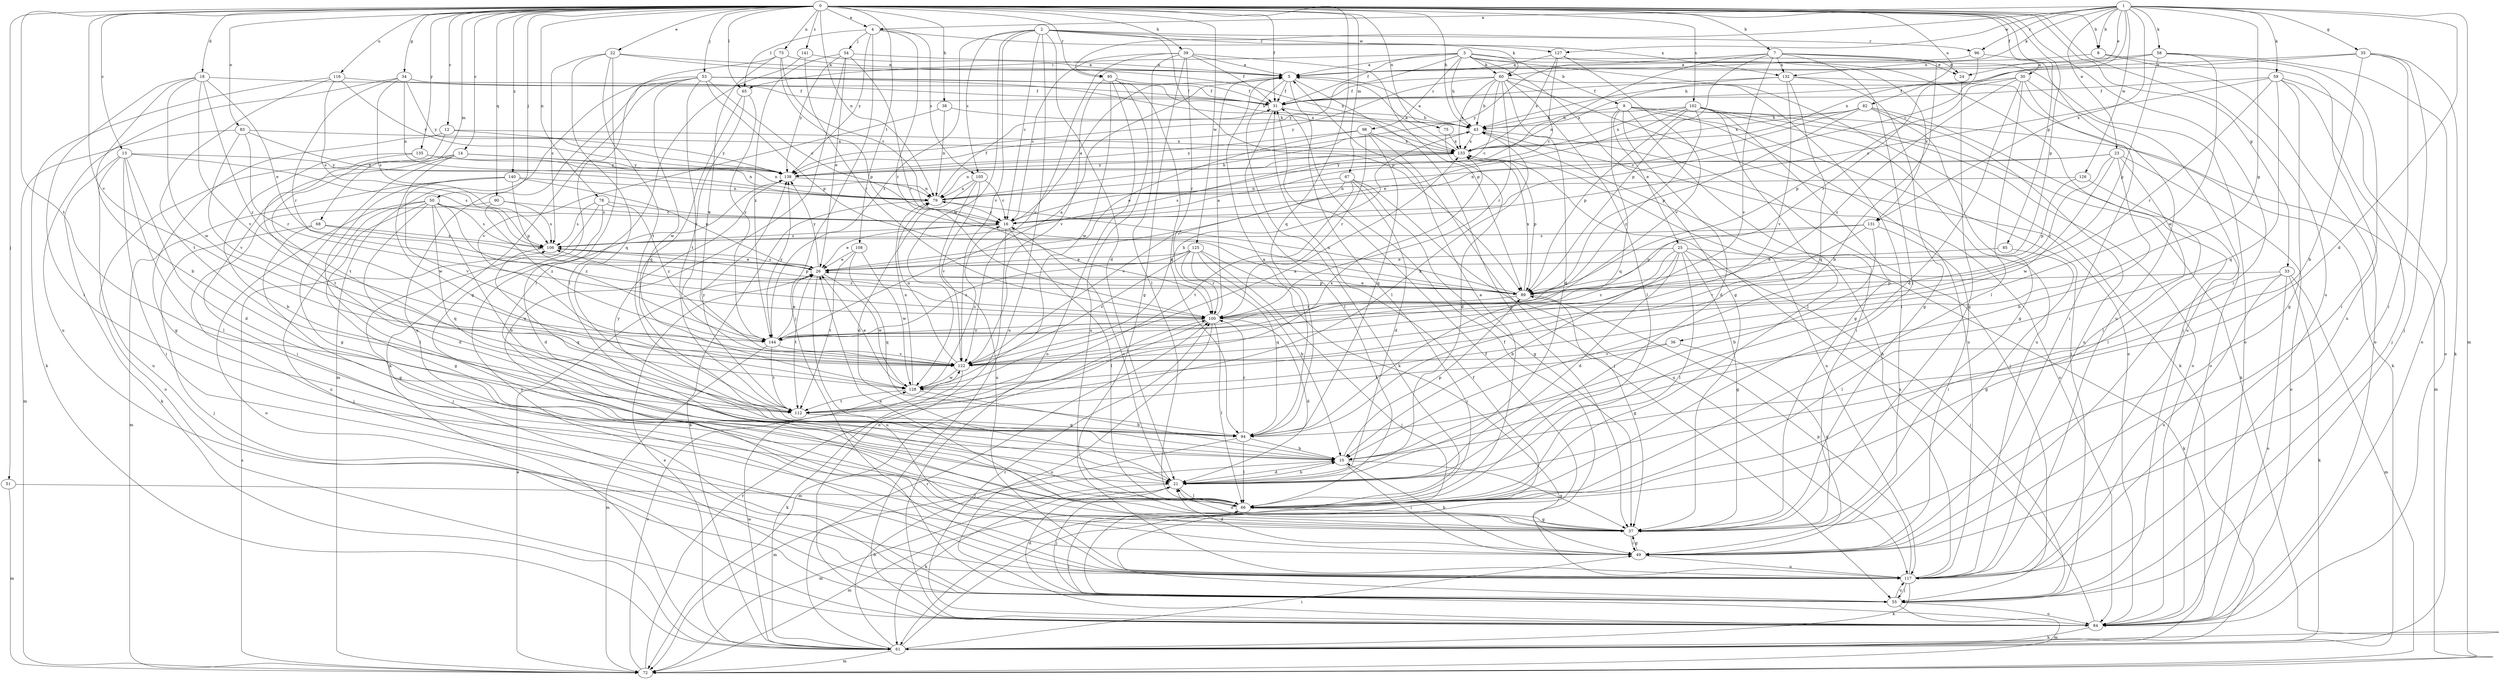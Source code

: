 strict digraph  {
0;
1;
2;
3;
4;
5;
7;
8;
9;
10;
12;
13;
14;
16;
18;
21;
22;
23;
24;
25;
26;
30;
31;
33;
34;
35;
36;
37;
38;
39;
43;
49;
50;
51;
53;
54;
55;
58;
59;
60;
61;
65;
66;
67;
68;
72;
73;
75;
78;
79;
82;
83;
84;
85;
89;
90;
94;
95;
96;
98;
100;
102;
105;
106;
108;
112;
116;
117;
122;
125;
126;
127;
128;
131;
132;
133;
135;
138;
140;
141;
144;
0 -> 4  [label=a];
0 -> 7  [label=b];
0 -> 8  [label=b];
0 -> 12  [label=c];
0 -> 13  [label=c];
0 -> 14  [label=c];
0 -> 18  [label=d];
0 -> 22  [label=e];
0 -> 30  [label=f];
0 -> 31  [label=f];
0 -> 33  [label=g];
0 -> 34  [label=g];
0 -> 38  [label=h];
0 -> 39  [label=h];
0 -> 43  [label=h];
0 -> 49  [label=i];
0 -> 50  [label=j];
0 -> 51  [label=j];
0 -> 53  [label=j];
0 -> 65  [label=l];
0 -> 67  [label=m];
0 -> 68  [label=m];
0 -> 73  [label=n];
0 -> 75  [label=n];
0 -> 78  [label=n];
0 -> 79  [label=n];
0 -> 82  [label=o];
0 -> 83  [label=o];
0 -> 85  [label=p];
0 -> 89  [label=p];
0 -> 90  [label=q];
0 -> 94  [label=q];
0 -> 95  [label=r];
0 -> 102  [label=s];
0 -> 108  [label=t];
0 -> 112  [label=t];
0 -> 116  [label=u];
0 -> 117  [label=u];
0 -> 122  [label=v];
0 -> 125  [label=w];
0 -> 135  [label=y];
0 -> 140  [label=z];
0 -> 141  [label=z];
1 -> 4  [label=a];
1 -> 8  [label=b];
1 -> 16  [label=c];
1 -> 21  [label=d];
1 -> 23  [label=e];
1 -> 24  [label=e];
1 -> 35  [label=g];
1 -> 36  [label=g];
1 -> 58  [label=k];
1 -> 59  [label=k];
1 -> 60  [label=k];
1 -> 72  [label=m];
1 -> 95  [label=r];
1 -> 96  [label=r];
1 -> 126  [label=w];
1 -> 127  [label=w];
1 -> 131  [label=x];
2 -> 16  [label=c];
2 -> 21  [label=d];
2 -> 60  [label=k];
2 -> 84  [label=o];
2 -> 89  [label=p];
2 -> 96  [label=r];
2 -> 105  [label=s];
2 -> 122  [label=v];
2 -> 127  [label=w];
2 -> 128  [label=w];
2 -> 144  [label=z];
3 -> 5  [label=a];
3 -> 9  [label=b];
3 -> 24  [label=e];
3 -> 31  [label=f];
3 -> 37  [label=g];
3 -> 43  [label=h];
3 -> 49  [label=i];
3 -> 60  [label=k];
3 -> 65  [label=l];
3 -> 98  [label=r];
3 -> 131  [label=x];
3 -> 138  [label=y];
4 -> 54  [label=j];
4 -> 55  [label=j];
4 -> 65  [label=l];
4 -> 100  [label=r];
4 -> 105  [label=s];
4 -> 132  [label=x];
4 -> 138  [label=y];
5 -> 31  [label=f];
5 -> 37  [label=g];
5 -> 61  [label=k];
5 -> 66  [label=l];
7 -> 10  [label=b];
7 -> 24  [label=e];
7 -> 66  [label=l];
7 -> 79  [label=n];
7 -> 84  [label=o];
7 -> 89  [label=p];
7 -> 122  [label=v];
7 -> 132  [label=x];
7 -> 138  [label=y];
8 -> 84  [label=o];
8 -> 117  [label=u];
8 -> 132  [label=x];
9 -> 21  [label=d];
9 -> 25  [label=e];
9 -> 43  [label=h];
9 -> 49  [label=i];
9 -> 55  [label=j];
9 -> 61  [label=k];
9 -> 72  [label=m];
9 -> 94  [label=q];
9 -> 117  [label=u];
10 -> 21  [label=d];
10 -> 37  [label=g];
10 -> 49  [label=i];
10 -> 89  [label=p];
10 -> 138  [label=y];
12 -> 37  [label=g];
12 -> 112  [label=t];
12 -> 133  [label=x];
12 -> 138  [label=y];
13 -> 21  [label=d];
13 -> 49  [label=i];
13 -> 61  [label=k];
13 -> 66  [label=l];
13 -> 106  [label=s];
13 -> 117  [label=u];
13 -> 138  [label=y];
14 -> 37  [label=g];
14 -> 49  [label=i];
14 -> 79  [label=n];
14 -> 84  [label=o];
14 -> 128  [label=w];
14 -> 138  [label=y];
16 -> 5  [label=a];
16 -> 26  [label=e];
16 -> 66  [label=l];
16 -> 84  [label=o];
16 -> 106  [label=s];
18 -> 10  [label=b];
18 -> 26  [label=e];
18 -> 31  [label=f];
18 -> 66  [label=l];
18 -> 122  [label=v];
18 -> 128  [label=w];
18 -> 144  [label=z];
21 -> 10  [label=b];
21 -> 16  [label=c];
21 -> 55  [label=j];
21 -> 61  [label=k];
21 -> 66  [label=l];
21 -> 72  [label=m];
22 -> 5  [label=a];
22 -> 66  [label=l];
22 -> 94  [label=q];
22 -> 106  [label=s];
22 -> 112  [label=t];
22 -> 133  [label=x];
23 -> 10  [label=b];
23 -> 66  [label=l];
23 -> 79  [label=n];
23 -> 84  [label=o];
23 -> 100  [label=r];
23 -> 128  [label=w];
23 -> 138  [label=y];
24 -> 37  [label=g];
25 -> 10  [label=b];
25 -> 21  [label=d];
25 -> 26  [label=e];
25 -> 37  [label=g];
25 -> 55  [label=j];
25 -> 61  [label=k];
25 -> 66  [label=l];
25 -> 144  [label=z];
26 -> 89  [label=p];
26 -> 106  [label=s];
26 -> 112  [label=t];
26 -> 117  [label=u];
26 -> 128  [label=w];
26 -> 138  [label=y];
30 -> 21  [label=d];
30 -> 31  [label=f];
30 -> 49  [label=i];
30 -> 66  [label=l];
30 -> 89  [label=p];
30 -> 117  [label=u];
30 -> 144  [label=z];
31 -> 43  [label=h];
31 -> 66  [label=l];
33 -> 61  [label=k];
33 -> 66  [label=l];
33 -> 72  [label=m];
33 -> 84  [label=o];
33 -> 89  [label=p];
33 -> 117  [label=u];
34 -> 31  [label=f];
34 -> 79  [label=n];
34 -> 100  [label=r];
34 -> 106  [label=s];
34 -> 117  [label=u];
34 -> 138  [label=y];
35 -> 5  [label=a];
35 -> 10  [label=b];
35 -> 43  [label=h];
35 -> 49  [label=i];
35 -> 55  [label=j];
35 -> 61  [label=k];
36 -> 37  [label=g];
36 -> 112  [label=t];
36 -> 122  [label=v];
37 -> 21  [label=d];
37 -> 26  [label=e];
37 -> 49  [label=i];
38 -> 43  [label=h];
38 -> 79  [label=n];
38 -> 122  [label=v];
39 -> 5  [label=a];
39 -> 16  [label=c];
39 -> 31  [label=f];
39 -> 37  [label=g];
39 -> 66  [label=l];
39 -> 89  [label=p];
39 -> 100  [label=r];
39 -> 122  [label=v];
43 -> 5  [label=a];
43 -> 55  [label=j];
43 -> 84  [label=o];
43 -> 133  [label=x];
49 -> 10  [label=b];
49 -> 21  [label=d];
49 -> 37  [label=g];
49 -> 117  [label=u];
50 -> 10  [label=b];
50 -> 16  [label=c];
50 -> 21  [label=d];
50 -> 37  [label=g];
50 -> 55  [label=j];
50 -> 84  [label=o];
50 -> 94  [label=q];
50 -> 106  [label=s];
50 -> 144  [label=z];
51 -> 66  [label=l];
51 -> 72  [label=m];
53 -> 16  [label=c];
53 -> 31  [label=f];
53 -> 43  [label=h];
53 -> 61  [label=k];
53 -> 72  [label=m];
53 -> 89  [label=p];
53 -> 117  [label=u];
53 -> 122  [label=v];
53 -> 128  [label=w];
53 -> 133  [label=x];
54 -> 5  [label=a];
54 -> 26  [label=e];
54 -> 100  [label=r];
54 -> 117  [label=u];
54 -> 138  [label=y];
54 -> 144  [label=z];
55 -> 21  [label=d];
55 -> 31  [label=f];
55 -> 72  [label=m];
55 -> 84  [label=o];
55 -> 117  [label=u];
55 -> 138  [label=y];
58 -> 5  [label=a];
58 -> 49  [label=i];
58 -> 84  [label=o];
58 -> 89  [label=p];
58 -> 128  [label=w];
58 -> 133  [label=x];
59 -> 16  [label=c];
59 -> 31  [label=f];
59 -> 37  [label=g];
59 -> 55  [label=j];
59 -> 84  [label=o];
59 -> 94  [label=q];
59 -> 100  [label=r];
60 -> 16  [label=c];
60 -> 21  [label=d];
60 -> 31  [label=f];
60 -> 43  [label=h];
60 -> 61  [label=k];
60 -> 66  [label=l];
60 -> 84  [label=o];
60 -> 100  [label=r];
60 -> 133  [label=x];
60 -> 138  [label=y];
61 -> 10  [label=b];
61 -> 26  [label=e];
61 -> 31  [label=f];
61 -> 49  [label=i];
61 -> 72  [label=m];
61 -> 100  [label=r];
61 -> 128  [label=w];
65 -> 94  [label=q];
65 -> 112  [label=t];
65 -> 144  [label=z];
66 -> 5  [label=a];
66 -> 37  [label=g];
66 -> 72  [label=m];
67 -> 21  [label=d];
67 -> 37  [label=g];
67 -> 79  [label=n];
67 -> 112  [label=t];
67 -> 117  [label=u];
67 -> 122  [label=v];
68 -> 26  [label=e];
68 -> 37  [label=g];
68 -> 55  [label=j];
68 -> 106  [label=s];
72 -> 26  [label=e];
72 -> 100  [label=r];
72 -> 106  [label=s];
72 -> 122  [label=v];
73 -> 5  [label=a];
73 -> 16  [label=c];
73 -> 37  [label=g];
73 -> 89  [label=p];
73 -> 122  [label=v];
75 -> 21  [label=d];
75 -> 133  [label=x];
78 -> 16  [label=c];
78 -> 21  [label=d];
78 -> 55  [label=j];
78 -> 106  [label=s];
78 -> 144  [label=z];
79 -> 16  [label=c];
79 -> 31  [label=f];
79 -> 43  [label=h];
79 -> 61  [label=k];
82 -> 16  [label=c];
82 -> 37  [label=g];
82 -> 43  [label=h];
82 -> 84  [label=o];
82 -> 89  [label=p];
82 -> 117  [label=u];
82 -> 133  [label=x];
83 -> 72  [label=m];
83 -> 79  [label=n];
83 -> 100  [label=r];
83 -> 122  [label=v];
83 -> 133  [label=x];
84 -> 61  [label=k];
84 -> 66  [label=l];
84 -> 100  [label=r];
84 -> 133  [label=x];
85 -> 26  [label=e];
85 -> 37  [label=g];
89 -> 26  [label=e];
89 -> 37  [label=g];
89 -> 79  [label=n];
89 -> 100  [label=r];
89 -> 133  [label=x];
90 -> 16  [label=c];
90 -> 106  [label=s];
90 -> 117  [label=u];
90 -> 144  [label=z];
94 -> 5  [label=a];
94 -> 10  [label=b];
94 -> 66  [label=l];
94 -> 72  [label=m];
94 -> 100  [label=r];
95 -> 31  [label=f];
95 -> 84  [label=o];
95 -> 94  [label=q];
95 -> 117  [label=u];
95 -> 122  [label=v];
95 -> 128  [label=w];
96 -> 5  [label=a];
96 -> 100  [label=r];
96 -> 117  [label=u];
98 -> 26  [label=e];
98 -> 55  [label=j];
98 -> 94  [label=q];
98 -> 100  [label=r];
98 -> 133  [label=x];
98 -> 138  [label=y];
100 -> 5  [label=a];
100 -> 21  [label=d];
100 -> 66  [label=l];
100 -> 72  [label=m];
100 -> 84  [label=o];
100 -> 106  [label=s];
100 -> 144  [label=z];
102 -> 26  [label=e];
102 -> 37  [label=g];
102 -> 43  [label=h];
102 -> 66  [label=l];
102 -> 84  [label=o];
102 -> 89  [label=p];
102 -> 117  [label=u];
102 -> 133  [label=x];
102 -> 144  [label=z];
105 -> 16  [label=c];
105 -> 21  [label=d];
105 -> 79  [label=n];
105 -> 117  [label=u];
105 -> 122  [label=v];
106 -> 26  [label=e];
106 -> 89  [label=p];
106 -> 94  [label=q];
108 -> 26  [label=e];
108 -> 94  [label=q];
108 -> 112  [label=t];
108 -> 128  [label=w];
112 -> 43  [label=h];
112 -> 94  [label=q];
112 -> 133  [label=x];
112 -> 138  [label=y];
116 -> 31  [label=f];
116 -> 61  [label=k];
116 -> 106  [label=s];
116 -> 112  [label=t];
116 -> 138  [label=y];
117 -> 31  [label=f];
117 -> 43  [label=h];
117 -> 55  [label=j];
117 -> 61  [label=k];
117 -> 89  [label=p];
122 -> 43  [label=h];
122 -> 61  [label=k];
122 -> 79  [label=n];
122 -> 128  [label=w];
125 -> 10  [label=b];
125 -> 26  [label=e];
125 -> 49  [label=i];
125 -> 55  [label=j];
125 -> 94  [label=q];
125 -> 100  [label=r];
125 -> 122  [label=v];
125 -> 144  [label=z];
126 -> 66  [label=l];
126 -> 79  [label=n];
126 -> 89  [label=p];
127 -> 5  [label=a];
127 -> 16  [label=c];
127 -> 55  [label=j];
127 -> 122  [label=v];
127 -> 133  [label=x];
128 -> 10  [label=b];
128 -> 16  [label=c];
128 -> 26  [label=e];
128 -> 79  [label=n];
128 -> 112  [label=t];
128 -> 133  [label=x];
131 -> 10  [label=b];
131 -> 49  [label=i];
131 -> 89  [label=p];
131 -> 106  [label=s];
131 -> 122  [label=v];
132 -> 31  [label=f];
132 -> 37  [label=g];
132 -> 61  [label=k];
132 -> 94  [label=q];
132 -> 122  [label=v];
132 -> 133  [label=x];
133 -> 5  [label=a];
133 -> 79  [label=n];
133 -> 89  [label=p];
133 -> 106  [label=s];
133 -> 117  [label=u];
133 -> 138  [label=y];
135 -> 10  [label=b];
135 -> 79  [label=n];
135 -> 112  [label=t];
135 -> 138  [label=y];
138 -> 79  [label=n];
140 -> 26  [label=e];
140 -> 66  [label=l];
140 -> 72  [label=m];
140 -> 79  [label=n];
140 -> 89  [label=p];
140 -> 122  [label=v];
141 -> 5  [label=a];
141 -> 66  [label=l];
141 -> 100  [label=r];
144 -> 5  [label=a];
144 -> 26  [label=e];
144 -> 72  [label=m];
144 -> 112  [label=t];
144 -> 122  [label=v];
144 -> 138  [label=y];
}
